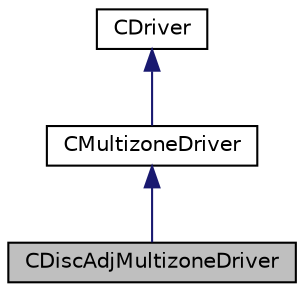 digraph "CDiscAdjMultizoneDriver"
{
 // LATEX_PDF_SIZE
  edge [fontname="Helvetica",fontsize="10",labelfontname="Helvetica",labelfontsize="10"];
  node [fontname="Helvetica",fontsize="10",shape=record];
  Node1 [label="CDiscAdjMultizoneDriver",height=0.2,width=0.4,color="black", fillcolor="grey75", style="filled", fontcolor="black",tooltip="Block Gauss-Seidel driver for multizone / multiphysics discrete adjoint problems."];
  Node2 -> Node1 [dir="back",color="midnightblue",fontsize="10",style="solid",fontname="Helvetica"];
  Node2 [label="CMultizoneDriver",height=0.2,width=0.4,color="black", fillcolor="white", style="filled",URL="$classCMultizoneDriver.html",tooltip="Class for driving zone-specific iterations."];
  Node3 -> Node2 [dir="back",color="midnightblue",fontsize="10",style="solid",fontname="Helvetica"];
  Node3 [label="CDriver",height=0.2,width=0.4,color="black", fillcolor="white", style="filled",URL="$classCDriver.html",tooltip="Parent class for driving an iteration of a single or multi-zone problem."];
}
